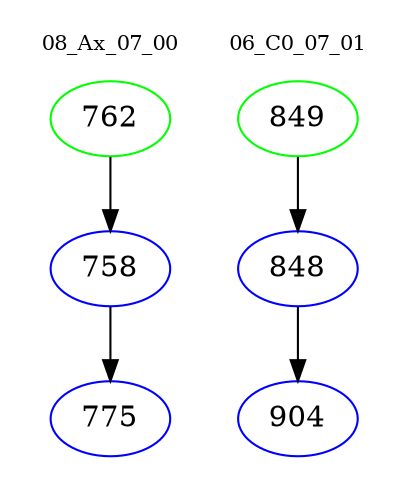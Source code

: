 digraph{
subgraph cluster_0 {
color = white
label = "08_Ax_07_00";
fontsize=10;
T0_762 [label="762", color="green"]
T0_762 -> T0_758 [color="black"]
T0_758 [label="758", color="blue"]
T0_758 -> T0_775 [color="black"]
T0_775 [label="775", color="blue"]
}
subgraph cluster_1 {
color = white
label = "06_C0_07_01";
fontsize=10;
T1_849 [label="849", color="green"]
T1_849 -> T1_848 [color="black"]
T1_848 [label="848", color="blue"]
T1_848 -> T1_904 [color="black"]
T1_904 [label="904", color="blue"]
}
}
